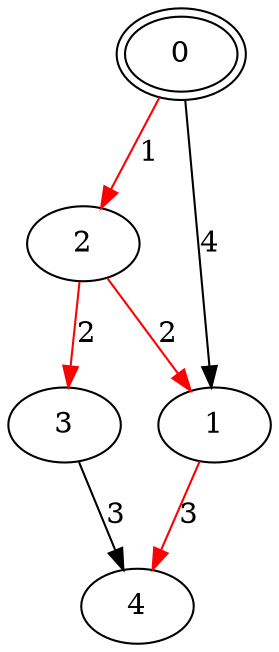 digraph rendered_graph {
0 [peripheries=2];
2 -> 1 [color=red,label="2"];
0 -> 2 [color=red,label="1"];
2 -> 3 [color=red,label="2"];
1 -> 4 [color=red,label="3"];
0 -> 1 [label="4"];
3 -> 4 [label="3"];
}